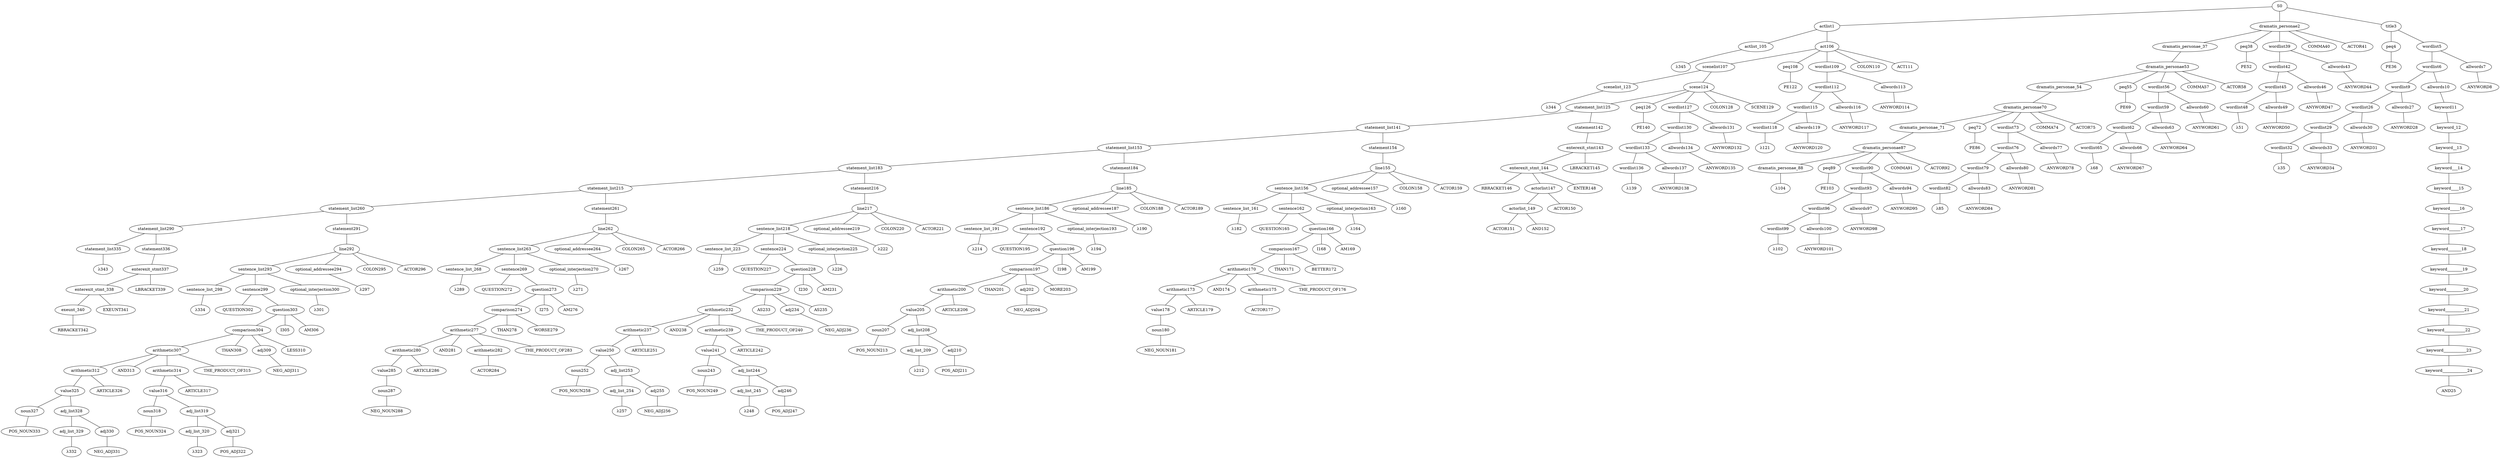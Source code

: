 strict graph {
	S0 -- actlist1
	S0 -- dramatis_personae2
	S0 -- title3

	title3 -- peq4
	title3 -- wordlist5

	wordlist5 -- wordlist6
	wordlist5 -- allwords7

	allwords7 -- ANYWORD8


	wordlist6 -- wordlist9
	wordlist6 -- allwords10

	allwords10 -- keyword11

	keyword11 -- keyword_12

	keyword_12 -- keyword__13

	keyword__13 -- keyword___14

	keyword___14 -- keyword____15

	keyword____15 -- keyword_____16

	keyword_____16 -- keyword______17

	keyword______17 -- keyword_______18

	keyword_______18 -- keyword________19

	keyword________19 -- keyword_________20

	keyword_________20 -- keyword__________21

	keyword__________21 -- keyword___________22

	keyword___________22 -- keyword____________23

	keyword____________23 -- keyword_____________24

	keyword_____________24 -- AND25


	wordlist9 -- wordlist26
	wordlist9 -- allwords27

	allwords27 -- ANYWORD28


	wordlist26 -- wordlist29
	wordlist26 -- allwords30

	allwords30 -- ANYWORD31


	wordlist29 -- wordlist32
	wordlist29 -- allwords33

	allwords33 -- ANYWORD34


	wordlist32 -- λ35

	peq4 -- PE36


	dramatis_personae2 -- dramatis_personae_37
	dramatis_personae2 -- peq38
	dramatis_personae2 -- wordlist39
	dramatis_personae2 -- COMMA40
	dramatis_personae2 -- ACTOR41



	wordlist39 -- wordlist42
	wordlist39 -- allwords43

	allwords43 -- ANYWORD44


	wordlist42 -- wordlist45
	wordlist42 -- allwords46

	allwords46 -- ANYWORD47


	wordlist45 -- wordlist48
	wordlist45 -- allwords49

	allwords49 -- ANYWORD50


	wordlist48 -- λ51

	peq38 -- PE52


	dramatis_personae_37 -- dramatis_personae53

	dramatis_personae53 -- dramatis_personae_54
	dramatis_personae53 -- peq55
	dramatis_personae53 -- wordlist56
	dramatis_personae53 -- COMMA57
	dramatis_personae53 -- ACTOR58



	wordlist56 -- wordlist59
	wordlist56 -- allwords60

	allwords60 -- ANYWORD61


	wordlist59 -- wordlist62
	wordlist59 -- allwords63

	allwords63 -- ANYWORD64


	wordlist62 -- wordlist65
	wordlist62 -- allwords66

	allwords66 -- ANYWORD67


	wordlist65 -- λ68

	peq55 -- PE69


	dramatis_personae_54 -- dramatis_personae70

	dramatis_personae70 -- dramatis_personae_71
	dramatis_personae70 -- peq72
	dramatis_personae70 -- wordlist73
	dramatis_personae70 -- COMMA74
	dramatis_personae70 -- ACTOR75



	wordlist73 -- wordlist76
	wordlist73 -- allwords77

	allwords77 -- ANYWORD78


	wordlist76 -- wordlist79
	wordlist76 -- allwords80

	allwords80 -- ANYWORD81


	wordlist79 -- wordlist82
	wordlist79 -- allwords83

	allwords83 -- ANYWORD84


	wordlist82 -- λ85

	peq72 -- PE86


	dramatis_personae_71 -- dramatis_personae87

	dramatis_personae87 -- dramatis_personae_88
	dramatis_personae87 -- peq89
	dramatis_personae87 -- wordlist90
	dramatis_personae87 -- COMMA91
	dramatis_personae87 -- ACTOR92



	wordlist90 -- wordlist93
	wordlist90 -- allwords94

	allwords94 -- ANYWORD95


	wordlist93 -- wordlist96
	wordlist93 -- allwords97

	allwords97 -- ANYWORD98


	wordlist96 -- wordlist99
	wordlist96 -- allwords100

	allwords100 -- ANYWORD101


	wordlist99 -- λ102

	peq89 -- PE103


	dramatis_personae_88 -- λ104

	actlist1 -- actlist_105
	actlist1 -- act106

	act106 -- scenelist107
	act106 -- peq108
	act106 -- wordlist109
	act106 -- COLON110
	act106 -- ACT111



	wordlist109 -- wordlist112
	wordlist109 -- allwords113

	allwords113 -- ANYWORD114


	wordlist112 -- wordlist115
	wordlist112 -- allwords116

	allwords116 -- ANYWORD117


	wordlist115 -- wordlist118
	wordlist115 -- allwords119

	allwords119 -- ANYWORD120


	wordlist118 -- λ121

	peq108 -- PE122


	scenelist107 -- scenelist_123
	scenelist107 -- scene124

	scene124 -- statement_list125
	scene124 -- peq126
	scene124 -- wordlist127
	scene124 -- COLON128
	scene124 -- SCENE129



	wordlist127 -- wordlist130
	wordlist127 -- allwords131

	allwords131 -- ANYWORD132


	wordlist130 -- wordlist133
	wordlist130 -- allwords134

	allwords134 -- ANYWORD135


	wordlist133 -- wordlist136
	wordlist133 -- allwords137

	allwords137 -- ANYWORD138


	wordlist136 -- λ139

	peq126 -- PE140


	statement_list125 -- statement_list141
	statement_list125 -- statement142

	statement142 -- enterexit_stmt143

	enterexit_stmt143 -- enterexit_stmt_144
	enterexit_stmt143 -- LBRACKET145


	enterexit_stmt_144 -- RBRACKET146
	enterexit_stmt_144 -- actorlist147
	enterexit_stmt_144 -- ENTER148


	actorlist147 -- actorlist_149
	actorlist147 -- ACTOR150


	actorlist_149 -- ACTOR151
	actorlist_149 -- AND152




	statement_list141 -- statement_list153
	statement_list141 -- statement154

	statement154 -- line155

	line155 -- sentence_list156
	line155 -- optional_addressee157
	line155 -- COLON158
	line155 -- ACTOR159



	optional_addressee157 -- λ160

	sentence_list156 -- sentence_list_161
	sentence_list156 -- sentence162
	sentence_list156 -- optional_interjection163

	optional_interjection163 -- λ164

	sentence162 -- QUESTION165
	sentence162 -- question166

	question166 -- comparison167
	question166 -- I168
	question166 -- AM169



	comparison167 -- arithmetic170
	comparison167 -- THAN171
	comparison167 -- BETTER172



	arithmetic170 -- arithmetic173
	arithmetic170 -- AND174
	arithmetic170 -- arithmetic175
	arithmetic170 -- THE_PRODUCT_OF176


	arithmetic175 -- ACTOR177



	arithmetic173 -- value178
	arithmetic173 -- ARTICLE179


	value178 -- noun180

	noun180 -- NEG_NOUN181



	sentence_list_161 -- λ182

	statement_list153 -- statement_list183
	statement_list153 -- statement184

	statement184 -- line185

	line185 -- sentence_list186
	line185 -- optional_addressee187
	line185 -- COLON188
	line185 -- ACTOR189



	optional_addressee187 -- λ190

	sentence_list186 -- sentence_list_191
	sentence_list186 -- sentence192
	sentence_list186 -- optional_interjection193

	optional_interjection193 -- λ194

	sentence192 -- QUESTION195
	sentence192 -- question196

	question196 -- comparison197
	question196 -- I198
	question196 -- AM199



	comparison197 -- arithmetic200
	comparison197 -- THAN201
	comparison197 -- adj202
	comparison197 -- MORE203


	adj202 -- NEG_ADJ204



	arithmetic200 -- value205
	arithmetic200 -- ARTICLE206


	value205 -- noun207
	value205 -- adj_list208

	adj_list208 -- adj_list_209
	adj_list208 -- adj210

	adj210 -- POS_ADJ211


	adj_list_209 -- λ212

	noun207 -- POS_NOUN213



	sentence_list_191 -- λ214

	statement_list183 -- statement_list215
	statement_list183 -- statement216

	statement216 -- line217

	line217 -- sentence_list218
	line217 -- optional_addressee219
	line217 -- COLON220
	line217 -- ACTOR221



	optional_addressee219 -- λ222

	sentence_list218 -- sentence_list_223
	sentence_list218 -- sentence224
	sentence_list218 -- optional_interjection225

	optional_interjection225 -- λ226

	sentence224 -- QUESTION227
	sentence224 -- question228

	question228 -- comparison229
	question228 -- I230
	question228 -- AM231



	comparison229 -- arithmetic232
	comparison229 -- AS233
	comparison229 -- adj234
	comparison229 -- AS235


	adj234 -- NEG_ADJ236



	arithmetic232 -- arithmetic237
	arithmetic232 -- AND238
	arithmetic232 -- arithmetic239
	arithmetic232 -- THE_PRODUCT_OF240


	arithmetic239 -- value241
	arithmetic239 -- ARTICLE242


	value241 -- noun243
	value241 -- adj_list244

	adj_list244 -- adj_list_245
	adj_list244 -- adj246

	adj246 -- POS_ADJ247


	adj_list_245 -- λ248

	noun243 -- POS_NOUN249



	arithmetic237 -- value250
	arithmetic237 -- ARTICLE251


	value250 -- noun252
	value250 -- adj_list253

	adj_list253 -- adj_list_254
	adj_list253 -- adj255

	adj255 -- NEG_ADJ256


	adj_list_254 -- λ257

	noun252 -- POS_NOUN258



	sentence_list_223 -- λ259

	statement_list215 -- statement_list260
	statement_list215 -- statement261

	statement261 -- line262

	line262 -- sentence_list263
	line262 -- optional_addressee264
	line262 -- COLON265
	line262 -- ACTOR266



	optional_addressee264 -- λ267

	sentence_list263 -- sentence_list_268
	sentence_list263 -- sentence269
	sentence_list263 -- optional_interjection270

	optional_interjection270 -- λ271

	sentence269 -- QUESTION272
	sentence269 -- question273

	question273 -- comparison274
	question273 -- I275
	question273 -- AM276



	comparison274 -- arithmetic277
	comparison274 -- THAN278
	comparison274 -- WORSE279



	arithmetic277 -- arithmetic280
	arithmetic277 -- AND281
	arithmetic277 -- arithmetic282
	arithmetic277 -- THE_PRODUCT_OF283


	arithmetic282 -- ACTOR284



	arithmetic280 -- value285
	arithmetic280 -- ARTICLE286


	value285 -- noun287

	noun287 -- NEG_NOUN288



	sentence_list_268 -- λ289

	statement_list260 -- statement_list290
	statement_list260 -- statement291

	statement291 -- line292

	line292 -- sentence_list293
	line292 -- optional_addressee294
	line292 -- COLON295
	line292 -- ACTOR296



	optional_addressee294 -- λ297

	sentence_list293 -- sentence_list_298
	sentence_list293 -- sentence299
	sentence_list293 -- optional_interjection300

	optional_interjection300 -- λ301

	sentence299 -- QUESTION302
	sentence299 -- question303

	question303 -- comparison304
	question303 -- I305
	question303 -- AM306



	comparison304 -- arithmetic307
	comparison304 -- THAN308
	comparison304 -- adj309
	comparison304 -- LESS310


	adj309 -- NEG_ADJ311



	arithmetic307 -- arithmetic312
	arithmetic307 -- AND313
	arithmetic307 -- arithmetic314
	arithmetic307 -- THE_PRODUCT_OF315


	arithmetic314 -- value316
	arithmetic314 -- ARTICLE317


	value316 -- noun318
	value316 -- adj_list319

	adj_list319 -- adj_list_320
	adj_list319 -- adj321

	adj321 -- POS_ADJ322


	adj_list_320 -- λ323

	noun318 -- POS_NOUN324



	arithmetic312 -- value325
	arithmetic312 -- ARTICLE326


	value325 -- noun327
	value325 -- adj_list328

	adj_list328 -- adj_list_329
	adj_list328 -- adj330

	adj330 -- NEG_ADJ331


	adj_list_329 -- λ332

	noun327 -- POS_NOUN333



	sentence_list_298 -- λ334

	statement_list290 -- statement_list335
	statement_list290 -- statement336

	statement336 -- enterexit_stmt337

	enterexit_stmt337 -- enterexit_stmt_338
	enterexit_stmt337 -- LBRACKET339


	enterexit_stmt_338 -- exeunt_340
	enterexit_stmt_338 -- EXEUNT341


	exeunt_340 -- RBRACKET342


	statement_list335 -- λ343

	scenelist_123 -- λ344

	actlist_105 -- λ345


}